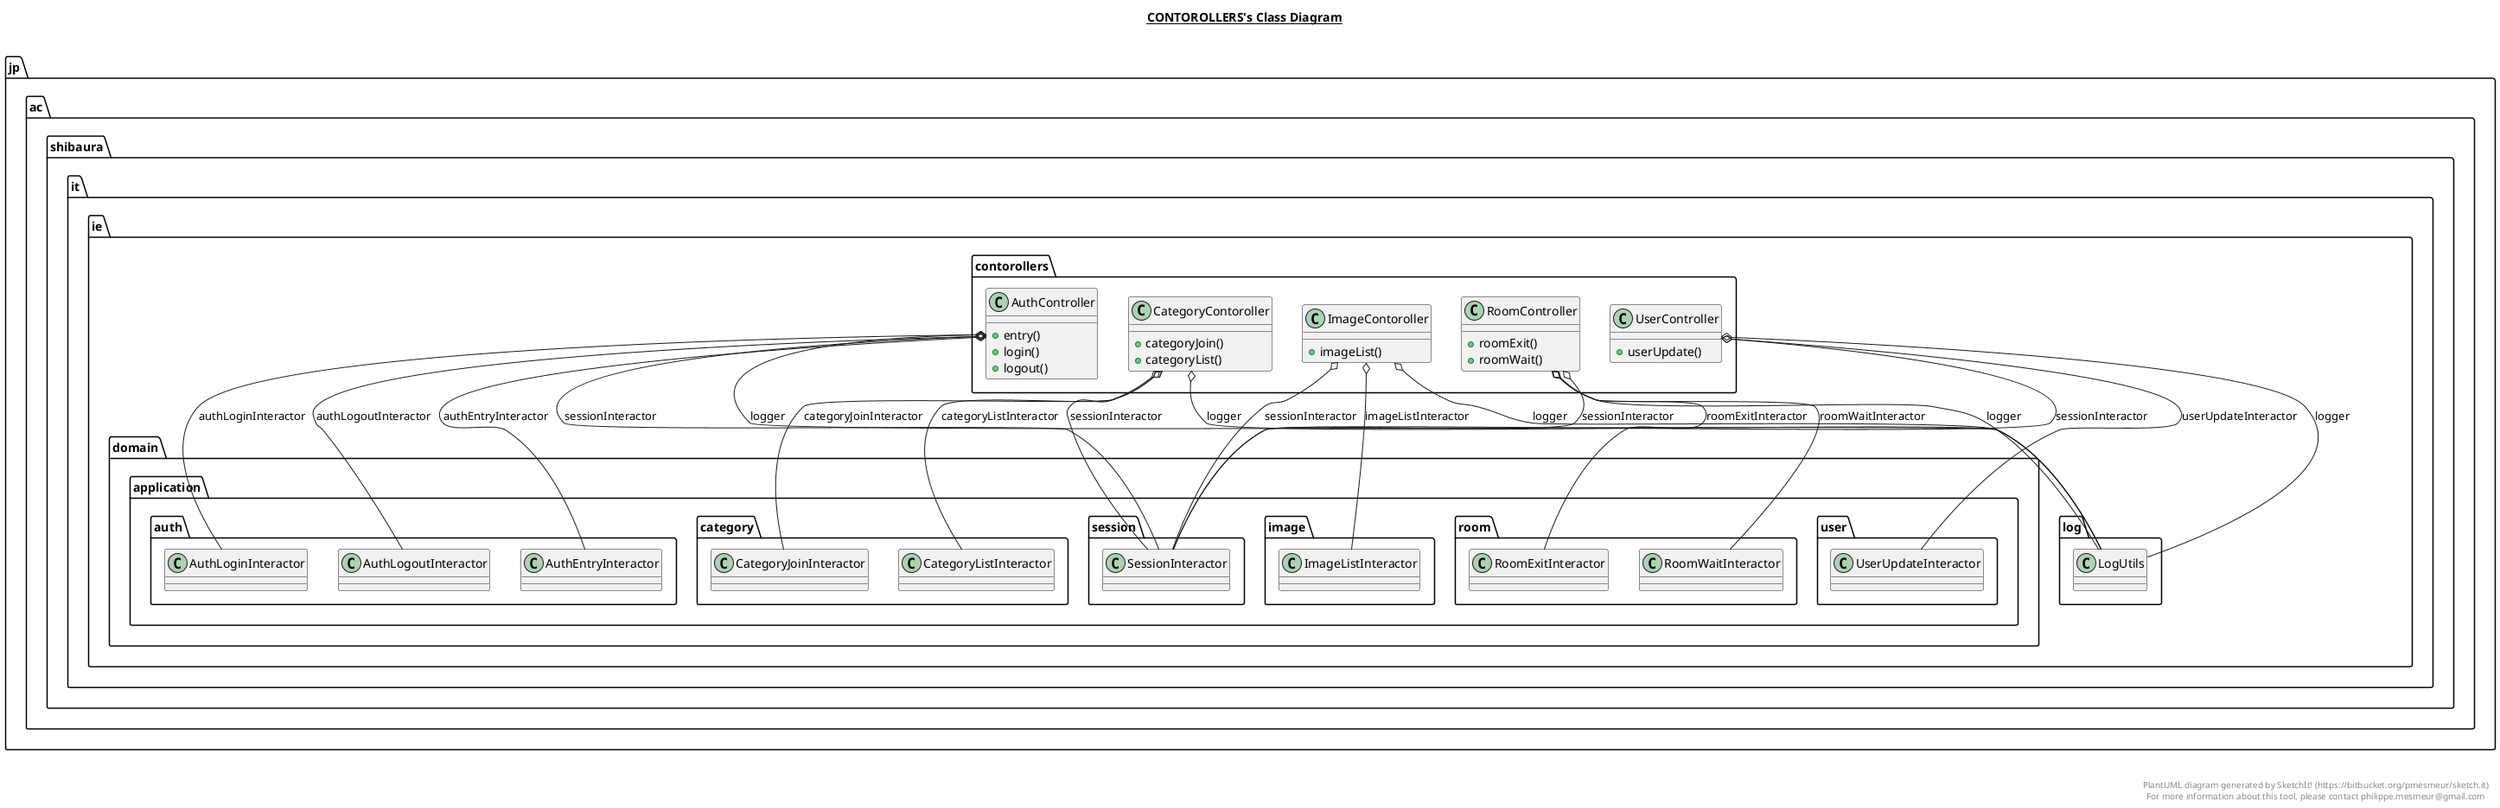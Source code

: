 @startuml

title __CONTOROLLERS's Class Diagram__\n

  namespace jp.ac.shibaura.it.ie {
    namespace contorollers {
      class jp.ac.shibaura.it.ie.contorollers.AuthController {
          + entry()
          + login()
          + logout()
      }
    }
  }
  

  namespace jp.ac.shibaura.it.ie {
    namespace contorollers {
      class jp.ac.shibaura.it.ie.contorollers.CategoryContoroller {
          + categoryJoin()
          + categoryList()
      }
    }
  }
  

  namespace jp.ac.shibaura.it.ie {
    namespace contorollers {
      class jp.ac.shibaura.it.ie.contorollers.ImageContoroller {
          + imageList()
      }
    }
  }
  

  namespace jp.ac.shibaura.it.ie {
    namespace contorollers {
      class jp.ac.shibaura.it.ie.contorollers.RoomController {
          + roomExit()
          + roomWait()
      }
    }
  }
  

  namespace jp.ac.shibaura.it.ie {
    namespace contorollers {
      class jp.ac.shibaura.it.ie.contorollers.UserController {
          + userUpdate()
      }
    }
  }
  

  jp.ac.shibaura.it.ie.contorollers.AuthController o-- jp.ac.shibaura.it.ie.domain.application.auth.AuthEntryInteractor : authEntryInteractor
  jp.ac.shibaura.it.ie.contorollers.AuthController o-- jp.ac.shibaura.it.ie.domain.application.auth.AuthLoginInteractor : authLoginInteractor
  jp.ac.shibaura.it.ie.contorollers.AuthController o-- jp.ac.shibaura.it.ie.domain.application.auth.AuthLogoutInteractor : authLogoutInteractor
  jp.ac.shibaura.it.ie.contorollers.AuthController o-- jp.ac.shibaura.it.ie.log.LogUtils : logger
  jp.ac.shibaura.it.ie.contorollers.AuthController o-- jp.ac.shibaura.it.ie.domain.application.session.SessionInteractor : sessionInteractor
  jp.ac.shibaura.it.ie.contorollers.CategoryContoroller o-- jp.ac.shibaura.it.ie.domain.application.category.CategoryJoinInteractor : categoryJoinInteractor
  jp.ac.shibaura.it.ie.contorollers.CategoryContoroller o-- jp.ac.shibaura.it.ie.domain.application.category.CategoryListInteractor : categoryListInteractor
  jp.ac.shibaura.it.ie.contorollers.CategoryContoroller o-- jp.ac.shibaura.it.ie.log.LogUtils : logger
  jp.ac.shibaura.it.ie.contorollers.CategoryContoroller o-- jp.ac.shibaura.it.ie.domain.application.session.SessionInteractor : sessionInteractor
  jp.ac.shibaura.it.ie.contorollers.ImageContoroller o-- jp.ac.shibaura.it.ie.domain.application.image.ImageListInteractor : imageListInteractor
  jp.ac.shibaura.it.ie.contorollers.ImageContoroller o-- jp.ac.shibaura.it.ie.log.LogUtils : logger
  jp.ac.shibaura.it.ie.contorollers.ImageContoroller o-- jp.ac.shibaura.it.ie.domain.application.session.SessionInteractor : sessionInteractor
  jp.ac.shibaura.it.ie.contorollers.RoomController o-- jp.ac.shibaura.it.ie.log.LogUtils : logger
  jp.ac.shibaura.it.ie.contorollers.RoomController o-- jp.ac.shibaura.it.ie.domain.application.room.RoomExitInteractor : roomExitInteractor
  jp.ac.shibaura.it.ie.contorollers.RoomController o-- jp.ac.shibaura.it.ie.domain.application.room.RoomWaitInteractor : roomWaitInteractor
  jp.ac.shibaura.it.ie.contorollers.RoomController o-- jp.ac.shibaura.it.ie.domain.application.session.SessionInteractor : sessionInteractor
  jp.ac.shibaura.it.ie.contorollers.UserController o-- jp.ac.shibaura.it.ie.domain.application.user.UserUpdateInteractor : userUpdateInteractor
  jp.ac.shibaura.it.ie.contorollers.UserController o-- jp.ac.shibaura.it.ie.log.LogUtils : logger
  jp.ac.shibaura.it.ie.contorollers.UserController o-- jp.ac.shibaura.it.ie.domain.application.session.SessionInteractor : sessionInteractor


right footer


PlantUML diagram generated by SketchIt! (https://bitbucket.org/pmesmeur/sketch.it)
For more information about this tool, please contact philippe.mesmeur@gmail.com
endfooter

@enduml
